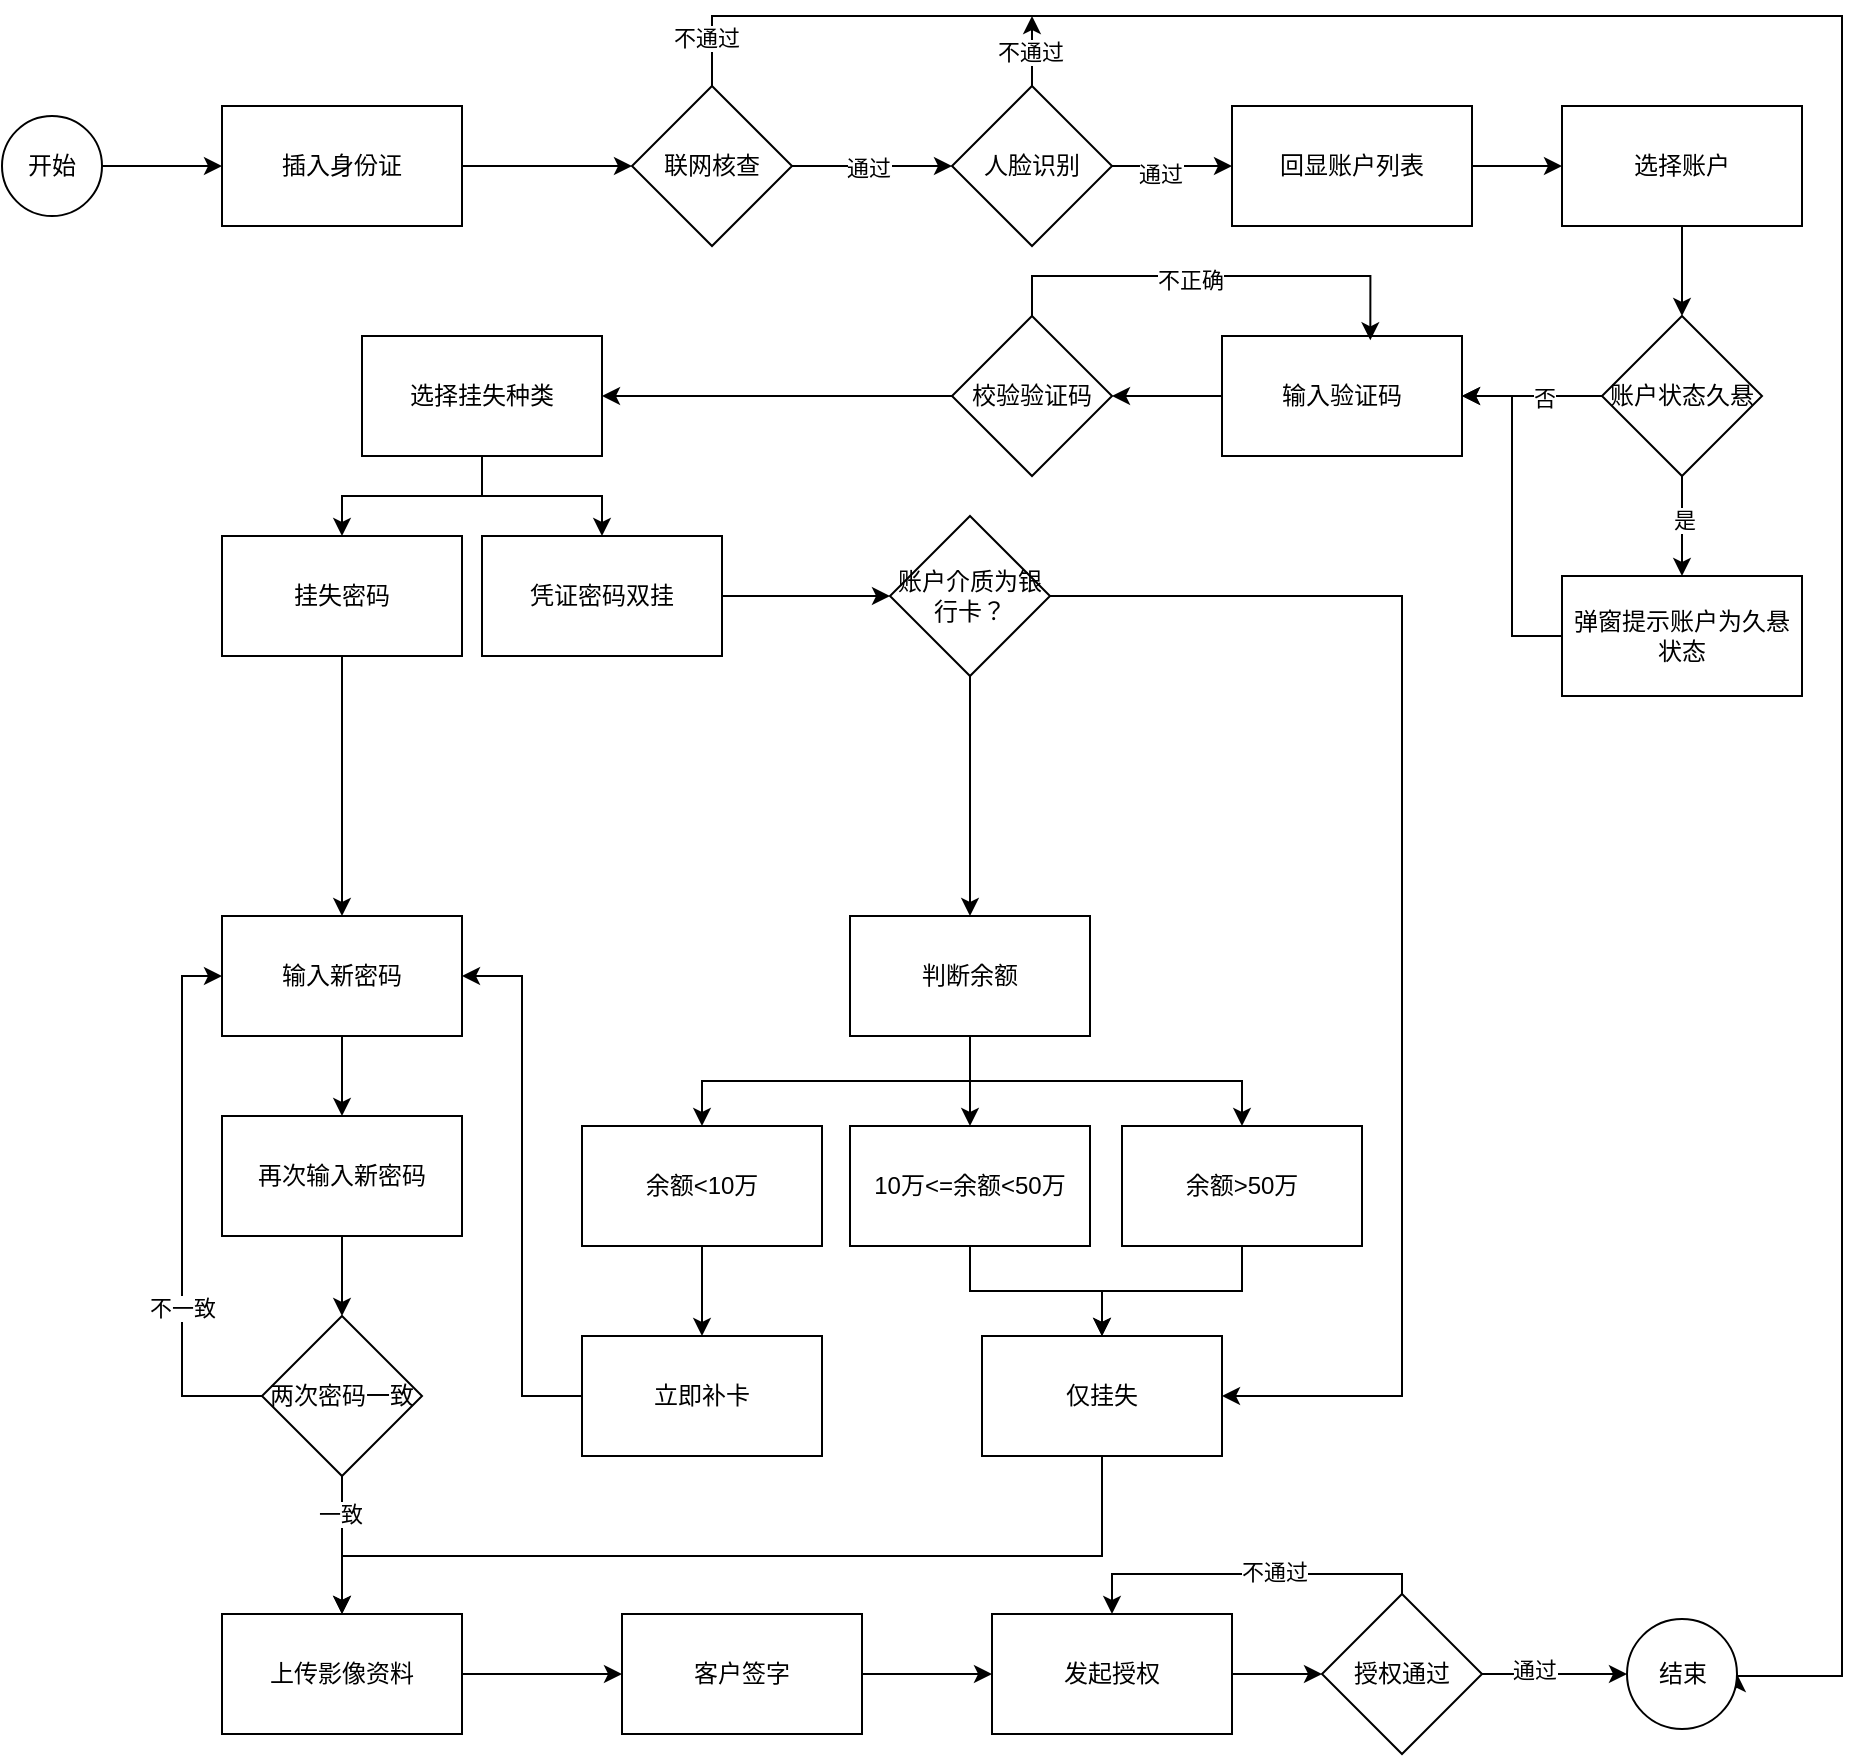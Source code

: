 <mxfile version="25.0.3">
  <diagram name="第 1 页" id="KlER4jMWqLEADxzepGhq">
    <mxGraphModel dx="1960" dy="879" grid="1" gridSize="10" guides="1" tooltips="1" connect="1" arrows="1" fold="1" page="1" pageScale="1" pageWidth="827" pageHeight="1169" math="0" shadow="0">
      <root>
        <mxCell id="0" />
        <mxCell id="1" parent="0" />
        <mxCell id="2QBvfWVRScokN3zeO-RB-6" value="" style="edgeStyle=orthogonalEdgeStyle;rounded=0;orthogonalLoop=1;jettySize=auto;html=1;" edge="1" parent="1" source="2QBvfWVRScokN3zeO-RB-1" target="2QBvfWVRScokN3zeO-RB-5">
          <mxGeometry relative="1" as="geometry" />
        </mxCell>
        <mxCell id="2QBvfWVRScokN3zeO-RB-1" value="开始" style="ellipse;whiteSpace=wrap;html=1;aspect=fixed;" vertex="1" parent="1">
          <mxGeometry x="70" y="110" width="50" height="50" as="geometry" />
        </mxCell>
        <mxCell id="2QBvfWVRScokN3zeO-RB-10" value="" style="edgeStyle=orthogonalEdgeStyle;rounded=0;orthogonalLoop=1;jettySize=auto;html=1;" edge="1" parent="1" source="2QBvfWVRScokN3zeO-RB-5" target="2QBvfWVRScokN3zeO-RB-9">
          <mxGeometry relative="1" as="geometry" />
        </mxCell>
        <mxCell id="2QBvfWVRScokN3zeO-RB-5" value="插入身份证" style="whiteSpace=wrap;html=1;" vertex="1" parent="1">
          <mxGeometry x="180" y="105" width="120" height="60" as="geometry" />
        </mxCell>
        <mxCell id="2QBvfWVRScokN3zeO-RB-12" value="" style="edgeStyle=orthogonalEdgeStyle;rounded=0;orthogonalLoop=1;jettySize=auto;html=1;" edge="1" parent="1" source="2QBvfWVRScokN3zeO-RB-9" target="2QBvfWVRScokN3zeO-RB-11">
          <mxGeometry relative="1" as="geometry" />
        </mxCell>
        <mxCell id="2QBvfWVRScokN3zeO-RB-36" value="通过" style="edgeLabel;html=1;align=center;verticalAlign=middle;resizable=0;points=[];" vertex="1" connectable="0" parent="2QBvfWVRScokN3zeO-RB-12">
          <mxGeometry x="-0.05" y="-1" relative="1" as="geometry">
            <mxPoint as="offset" />
          </mxGeometry>
        </mxCell>
        <mxCell id="2QBvfWVRScokN3zeO-RB-122" style="edgeStyle=orthogonalEdgeStyle;rounded=0;orthogonalLoop=1;jettySize=auto;html=1;entryX=1;entryY=0.5;entryDx=0;entryDy=0;" edge="1" parent="1" source="2QBvfWVRScokN3zeO-RB-9" target="2QBvfWVRScokN3zeO-RB-32">
          <mxGeometry relative="1" as="geometry">
            <Array as="points">
              <mxPoint x="425" y="60" />
              <mxPoint x="990" y="60" />
              <mxPoint x="990" y="890" />
            </Array>
          </mxGeometry>
        </mxCell>
        <mxCell id="2QBvfWVRScokN3zeO-RB-125" value="不通过" style="edgeLabel;html=1;align=center;verticalAlign=middle;resizable=0;points=[];" vertex="1" connectable="0" parent="2QBvfWVRScokN3zeO-RB-122">
          <mxGeometry x="-0.967" y="3" relative="1" as="geometry">
            <mxPoint as="offset" />
          </mxGeometry>
        </mxCell>
        <mxCell id="2QBvfWVRScokN3zeO-RB-9" value="联网核查" style="rhombus;whiteSpace=wrap;html=1;" vertex="1" parent="1">
          <mxGeometry x="385" y="95" width="80" height="80" as="geometry" />
        </mxCell>
        <mxCell id="2QBvfWVRScokN3zeO-RB-14" value="" style="edgeStyle=orthogonalEdgeStyle;rounded=0;orthogonalLoop=1;jettySize=auto;html=1;" edge="1" parent="1" source="2QBvfWVRScokN3zeO-RB-11" target="2QBvfWVRScokN3zeO-RB-13">
          <mxGeometry relative="1" as="geometry" />
        </mxCell>
        <mxCell id="2QBvfWVRScokN3zeO-RB-37" value="通过" style="edgeLabel;html=1;align=center;verticalAlign=middle;resizable=0;points=[];" vertex="1" connectable="0" parent="2QBvfWVRScokN3zeO-RB-14">
          <mxGeometry x="-0.2" y="-4" relative="1" as="geometry">
            <mxPoint as="offset" />
          </mxGeometry>
        </mxCell>
        <mxCell id="2QBvfWVRScokN3zeO-RB-123" style="edgeStyle=orthogonalEdgeStyle;rounded=0;orthogonalLoop=1;jettySize=auto;html=1;" edge="1" parent="1" source="2QBvfWVRScokN3zeO-RB-11">
          <mxGeometry relative="1" as="geometry">
            <mxPoint x="585" y="60" as="targetPoint" />
          </mxGeometry>
        </mxCell>
        <mxCell id="2QBvfWVRScokN3zeO-RB-124" value="不通过" style="edgeLabel;html=1;align=center;verticalAlign=middle;resizable=0;points=[];" vertex="1" connectable="0" parent="2QBvfWVRScokN3zeO-RB-123">
          <mxGeometry x="-0.155" y="1" relative="1" as="geometry">
            <mxPoint y="-2" as="offset" />
          </mxGeometry>
        </mxCell>
        <mxCell id="2QBvfWVRScokN3zeO-RB-11" value="人脸识别" style="rhombus;whiteSpace=wrap;html=1;" vertex="1" parent="1">
          <mxGeometry x="545" y="95" width="80" height="80" as="geometry" />
        </mxCell>
        <mxCell id="2QBvfWVRScokN3zeO-RB-115" value="" style="edgeStyle=orthogonalEdgeStyle;rounded=0;orthogonalLoop=1;jettySize=auto;html=1;" edge="1" parent="1" source="2QBvfWVRScokN3zeO-RB-13" target="2QBvfWVRScokN3zeO-RB-114">
          <mxGeometry relative="1" as="geometry" />
        </mxCell>
        <mxCell id="2QBvfWVRScokN3zeO-RB-13" value="回显账户列表" style="whiteSpace=wrap;html=1;" vertex="1" parent="1">
          <mxGeometry x="685" y="105" width="120" height="60" as="geometry" />
        </mxCell>
        <mxCell id="2QBvfWVRScokN3zeO-RB-32" value="结束" style="ellipse;whiteSpace=wrap;html=1;" vertex="1" parent="1">
          <mxGeometry x="882.5" y="861.5" width="55" height="55" as="geometry" />
        </mxCell>
        <mxCell id="2QBvfWVRScokN3zeO-RB-60" value="" style="edgeStyle=orthogonalEdgeStyle;rounded=0;orthogonalLoop=1;jettySize=auto;html=1;" edge="1" parent="1" source="2QBvfWVRScokN3zeO-RB-57" target="2QBvfWVRScokN3zeO-RB-59">
          <mxGeometry relative="1" as="geometry" />
        </mxCell>
        <mxCell id="2QBvfWVRScokN3zeO-RB-57" value="输入验证码" style="whiteSpace=wrap;html=1;" vertex="1" parent="1">
          <mxGeometry x="680" y="220" width="120" height="60" as="geometry" />
        </mxCell>
        <mxCell id="2QBvfWVRScokN3zeO-RB-63" value="" style="edgeStyle=orthogonalEdgeStyle;rounded=0;orthogonalLoop=1;jettySize=auto;html=1;" edge="1" parent="1" source="2QBvfWVRScokN3zeO-RB-59" target="2QBvfWVRScokN3zeO-RB-62">
          <mxGeometry relative="1" as="geometry" />
        </mxCell>
        <mxCell id="2QBvfWVRScokN3zeO-RB-59" value="校验验证码" style="rhombus;whiteSpace=wrap;html=1;" vertex="1" parent="1">
          <mxGeometry x="545" y="210" width="80" height="80" as="geometry" />
        </mxCell>
        <mxCell id="2QBvfWVRScokN3zeO-RB-65" value="" style="edgeStyle=orthogonalEdgeStyle;rounded=0;orthogonalLoop=1;jettySize=auto;html=1;" edge="1" parent="1" source="2QBvfWVRScokN3zeO-RB-62" target="2QBvfWVRScokN3zeO-RB-64">
          <mxGeometry relative="1" as="geometry" />
        </mxCell>
        <mxCell id="2QBvfWVRScokN3zeO-RB-85" value="" style="edgeStyle=orthogonalEdgeStyle;rounded=0;orthogonalLoop=1;jettySize=auto;html=1;" edge="1" parent="1" source="2QBvfWVRScokN3zeO-RB-62" target="2QBvfWVRScokN3zeO-RB-66">
          <mxGeometry relative="1" as="geometry" />
        </mxCell>
        <mxCell id="2QBvfWVRScokN3zeO-RB-62" value="选择挂失种类" style="whiteSpace=wrap;html=1;" vertex="1" parent="1">
          <mxGeometry x="250" y="220" width="120" height="60" as="geometry" />
        </mxCell>
        <mxCell id="2QBvfWVRScokN3zeO-RB-69" value="" style="edgeStyle=orthogonalEdgeStyle;rounded=0;orthogonalLoop=1;jettySize=auto;html=1;" edge="1" parent="1" source="2QBvfWVRScokN3zeO-RB-64" target="2QBvfWVRScokN3zeO-RB-68">
          <mxGeometry relative="1" as="geometry" />
        </mxCell>
        <mxCell id="2QBvfWVRScokN3zeO-RB-64" value="挂失密码" style="whiteSpace=wrap;html=1;" vertex="1" parent="1">
          <mxGeometry x="180" y="320" width="120" height="60" as="geometry" />
        </mxCell>
        <mxCell id="2QBvfWVRScokN3zeO-RB-130" value="" style="edgeStyle=orthogonalEdgeStyle;rounded=0;orthogonalLoop=1;jettySize=auto;html=1;" edge="1" parent="1" source="2QBvfWVRScokN3zeO-RB-66" target="2QBvfWVRScokN3zeO-RB-129">
          <mxGeometry relative="1" as="geometry" />
        </mxCell>
        <mxCell id="2QBvfWVRScokN3zeO-RB-66" value="凭证密码双挂" style="whiteSpace=wrap;html=1;" vertex="1" parent="1">
          <mxGeometry x="310" y="320" width="120" height="60" as="geometry" />
        </mxCell>
        <mxCell id="2QBvfWVRScokN3zeO-RB-71" value="" style="edgeStyle=orthogonalEdgeStyle;rounded=0;orthogonalLoop=1;jettySize=auto;html=1;" edge="1" parent="1" source="2QBvfWVRScokN3zeO-RB-68" target="2QBvfWVRScokN3zeO-RB-70">
          <mxGeometry relative="1" as="geometry" />
        </mxCell>
        <mxCell id="2QBvfWVRScokN3zeO-RB-68" value="输入新密码" style="whiteSpace=wrap;html=1;" vertex="1" parent="1">
          <mxGeometry x="180" y="510" width="120" height="60" as="geometry" />
        </mxCell>
        <mxCell id="2QBvfWVRScokN3zeO-RB-73" value="" style="edgeStyle=orthogonalEdgeStyle;rounded=0;orthogonalLoop=1;jettySize=auto;html=1;" edge="1" parent="1" source="2QBvfWVRScokN3zeO-RB-70" target="2QBvfWVRScokN3zeO-RB-72">
          <mxGeometry relative="1" as="geometry" />
        </mxCell>
        <mxCell id="2QBvfWVRScokN3zeO-RB-70" value="再次输入新密码" style="whiteSpace=wrap;html=1;" vertex="1" parent="1">
          <mxGeometry x="180" y="610" width="120" height="60" as="geometry" />
        </mxCell>
        <mxCell id="2QBvfWVRScokN3zeO-RB-95" value="" style="edgeStyle=orthogonalEdgeStyle;rounded=0;orthogonalLoop=1;jettySize=auto;html=1;" edge="1" parent="1" source="2QBvfWVRScokN3zeO-RB-72" target="2QBvfWVRScokN3zeO-RB-94">
          <mxGeometry relative="1" as="geometry" />
        </mxCell>
        <mxCell id="2QBvfWVRScokN3zeO-RB-107" value="一致" style="edgeLabel;html=1;align=center;verticalAlign=middle;resizable=0;points=[];" vertex="1" connectable="0" parent="2QBvfWVRScokN3zeO-RB-95">
          <mxGeometry x="-0.45" y="-1" relative="1" as="geometry">
            <mxPoint as="offset" />
          </mxGeometry>
        </mxCell>
        <mxCell id="2QBvfWVRScokN3zeO-RB-108" style="edgeStyle=orthogonalEdgeStyle;rounded=0;orthogonalLoop=1;jettySize=auto;html=1;entryX=0;entryY=0.5;entryDx=0;entryDy=0;exitX=0;exitY=0.5;exitDx=0;exitDy=0;" edge="1" parent="1" source="2QBvfWVRScokN3zeO-RB-72" target="2QBvfWVRScokN3zeO-RB-68">
          <mxGeometry relative="1" as="geometry" />
        </mxCell>
        <mxCell id="2QBvfWVRScokN3zeO-RB-109" value="不一致" style="edgeLabel;html=1;align=center;verticalAlign=middle;resizable=0;points=[];" vertex="1" connectable="0" parent="2QBvfWVRScokN3zeO-RB-108">
          <mxGeometry x="-0.378" relative="1" as="geometry">
            <mxPoint as="offset" />
          </mxGeometry>
        </mxCell>
        <mxCell id="2QBvfWVRScokN3zeO-RB-72" value="两次密码一致" style="rhombus;whiteSpace=wrap;html=1;" vertex="1" parent="1">
          <mxGeometry x="200" y="710" width="80" height="80" as="geometry" />
        </mxCell>
        <mxCell id="2QBvfWVRScokN3zeO-RB-81" value="" style="edgeStyle=orthogonalEdgeStyle;rounded=0;orthogonalLoop=1;jettySize=auto;html=1;" edge="1" parent="1" source="2QBvfWVRScokN3zeO-RB-78" target="2QBvfWVRScokN3zeO-RB-80">
          <mxGeometry relative="1" as="geometry" />
        </mxCell>
        <mxCell id="2QBvfWVRScokN3zeO-RB-89" value="" style="edgeStyle=orthogonalEdgeStyle;rounded=0;orthogonalLoop=1;jettySize=auto;html=1;exitX=0.5;exitY=1;exitDx=0;exitDy=0;" edge="1" parent="1" source="2QBvfWVRScokN3zeO-RB-78" target="2QBvfWVRScokN3zeO-RB-88">
          <mxGeometry relative="1" as="geometry" />
        </mxCell>
        <mxCell id="2QBvfWVRScokN3zeO-RB-91" value="" style="edgeStyle=orthogonalEdgeStyle;rounded=0;orthogonalLoop=1;jettySize=auto;html=1;exitX=0.5;exitY=1;exitDx=0;exitDy=0;" edge="1" parent="1" source="2QBvfWVRScokN3zeO-RB-78" target="2QBvfWVRScokN3zeO-RB-90">
          <mxGeometry relative="1" as="geometry" />
        </mxCell>
        <mxCell id="2QBvfWVRScokN3zeO-RB-78" value="判断余额" style="whiteSpace=wrap;html=1;" vertex="1" parent="1">
          <mxGeometry x="494" y="510" width="120" height="60" as="geometry" />
        </mxCell>
        <mxCell id="2QBvfWVRScokN3zeO-RB-111" style="edgeStyle=orthogonalEdgeStyle;rounded=0;orthogonalLoop=1;jettySize=auto;html=1;entryX=0.5;entryY=0;entryDx=0;entryDy=0;" edge="1" parent="1" source="2QBvfWVRScokN3zeO-RB-80" target="2QBvfWVRScokN3zeO-RB-110">
          <mxGeometry relative="1" as="geometry" />
        </mxCell>
        <mxCell id="2QBvfWVRScokN3zeO-RB-80" value="10万&amp;lt;=余额&amp;lt;50万" style="whiteSpace=wrap;html=1;" vertex="1" parent="1">
          <mxGeometry x="494" y="615" width="120" height="60" as="geometry" />
        </mxCell>
        <mxCell id="2QBvfWVRScokN3zeO-RB-93" style="edgeStyle=orthogonalEdgeStyle;rounded=0;orthogonalLoop=1;jettySize=auto;html=1;entryX=1;entryY=0.5;entryDx=0;entryDy=0;" edge="1" parent="1" source="2QBvfWVRScokN3zeO-RB-86" target="2QBvfWVRScokN3zeO-RB-68">
          <mxGeometry relative="1" as="geometry" />
        </mxCell>
        <mxCell id="2QBvfWVRScokN3zeO-RB-86" value="立即补卡" style="whiteSpace=wrap;html=1;" vertex="1" parent="1">
          <mxGeometry x="360" y="720" width="120" height="60" as="geometry" />
        </mxCell>
        <mxCell id="2QBvfWVRScokN3zeO-RB-112" style="edgeStyle=orthogonalEdgeStyle;rounded=0;orthogonalLoop=1;jettySize=auto;html=1;entryX=0.5;entryY=0;entryDx=0;entryDy=0;" edge="1" parent="1" source="2QBvfWVRScokN3zeO-RB-88" target="2QBvfWVRScokN3zeO-RB-110">
          <mxGeometry relative="1" as="geometry" />
        </mxCell>
        <mxCell id="2QBvfWVRScokN3zeO-RB-88" value="余额&amp;gt;50万" style="whiteSpace=wrap;html=1;" vertex="1" parent="1">
          <mxGeometry x="630" y="615" width="120" height="60" as="geometry" />
        </mxCell>
        <mxCell id="2QBvfWVRScokN3zeO-RB-92" value="" style="edgeStyle=orthogonalEdgeStyle;rounded=0;orthogonalLoop=1;jettySize=auto;html=1;" edge="1" parent="1" source="2QBvfWVRScokN3zeO-RB-90" target="2QBvfWVRScokN3zeO-RB-86">
          <mxGeometry relative="1" as="geometry" />
        </mxCell>
        <mxCell id="2QBvfWVRScokN3zeO-RB-90" value="余额&amp;lt;10万" style="whiteSpace=wrap;html=1;" vertex="1" parent="1">
          <mxGeometry x="360" y="615" width="120" height="60" as="geometry" />
        </mxCell>
        <mxCell id="2QBvfWVRScokN3zeO-RB-97" value="" style="edgeStyle=orthogonalEdgeStyle;rounded=0;orthogonalLoop=1;jettySize=auto;html=1;" edge="1" parent="1" source="2QBvfWVRScokN3zeO-RB-94" target="2QBvfWVRScokN3zeO-RB-96">
          <mxGeometry relative="1" as="geometry" />
        </mxCell>
        <mxCell id="2QBvfWVRScokN3zeO-RB-94" value="上传影像资料" style="whiteSpace=wrap;html=1;" vertex="1" parent="1">
          <mxGeometry x="180" y="859" width="120" height="60" as="geometry" />
        </mxCell>
        <mxCell id="2QBvfWVRScokN3zeO-RB-101" value="" style="edgeStyle=orthogonalEdgeStyle;rounded=0;orthogonalLoop=1;jettySize=auto;html=1;" edge="1" parent="1" source="2QBvfWVRScokN3zeO-RB-96" target="2QBvfWVRScokN3zeO-RB-100">
          <mxGeometry relative="1" as="geometry" />
        </mxCell>
        <mxCell id="2QBvfWVRScokN3zeO-RB-96" value="客户签字" style="whiteSpace=wrap;html=1;" vertex="1" parent="1">
          <mxGeometry x="380" y="859" width="120" height="60" as="geometry" />
        </mxCell>
        <mxCell id="2QBvfWVRScokN3zeO-RB-103" value="" style="edgeStyle=orthogonalEdgeStyle;rounded=0;orthogonalLoop=1;jettySize=auto;html=1;" edge="1" parent="1" source="2QBvfWVRScokN3zeO-RB-98" target="2QBvfWVRScokN3zeO-RB-32">
          <mxGeometry relative="1" as="geometry" />
        </mxCell>
        <mxCell id="2QBvfWVRScokN3zeO-RB-106" value="通过" style="edgeLabel;html=1;align=center;verticalAlign=middle;resizable=0;points=[];" vertex="1" connectable="0" parent="2QBvfWVRScokN3zeO-RB-103">
          <mxGeometry x="-0.284" y="2" relative="1" as="geometry">
            <mxPoint as="offset" />
          </mxGeometry>
        </mxCell>
        <mxCell id="2QBvfWVRScokN3zeO-RB-104" style="edgeStyle=orthogonalEdgeStyle;rounded=0;orthogonalLoop=1;jettySize=auto;html=1;entryX=0.5;entryY=0;entryDx=0;entryDy=0;" edge="1" parent="1" source="2QBvfWVRScokN3zeO-RB-98" target="2QBvfWVRScokN3zeO-RB-100">
          <mxGeometry relative="1" as="geometry">
            <Array as="points">
              <mxPoint x="770" y="839" />
              <mxPoint x="625" y="839" />
            </Array>
          </mxGeometry>
        </mxCell>
        <mxCell id="2QBvfWVRScokN3zeO-RB-105" value="不通过" style="edgeLabel;html=1;align=center;verticalAlign=middle;resizable=0;points=[];" vertex="1" connectable="0" parent="2QBvfWVRScokN3zeO-RB-104">
          <mxGeometry x="-0.154" y="-1" relative="1" as="geometry">
            <mxPoint as="offset" />
          </mxGeometry>
        </mxCell>
        <mxCell id="2QBvfWVRScokN3zeO-RB-98" value="授权通过" style="rhombus;whiteSpace=wrap;html=1;" vertex="1" parent="1">
          <mxGeometry x="730" y="849" width="80" height="80" as="geometry" />
        </mxCell>
        <mxCell id="2QBvfWVRScokN3zeO-RB-102" value="" style="edgeStyle=orthogonalEdgeStyle;rounded=0;orthogonalLoop=1;jettySize=auto;html=1;" edge="1" parent="1" source="2QBvfWVRScokN3zeO-RB-100" target="2QBvfWVRScokN3zeO-RB-98">
          <mxGeometry relative="1" as="geometry" />
        </mxCell>
        <mxCell id="2QBvfWVRScokN3zeO-RB-100" value="发起授权" style="whiteSpace=wrap;html=1;" vertex="1" parent="1">
          <mxGeometry x="565" y="859" width="120" height="60" as="geometry" />
        </mxCell>
        <mxCell id="2QBvfWVRScokN3zeO-RB-113" style="edgeStyle=orthogonalEdgeStyle;rounded=0;orthogonalLoop=1;jettySize=auto;html=1;entryX=0.5;entryY=0;entryDx=0;entryDy=0;" edge="1" parent="1" source="2QBvfWVRScokN3zeO-RB-110" target="2QBvfWVRScokN3zeO-RB-94">
          <mxGeometry relative="1" as="geometry">
            <Array as="points">
              <mxPoint x="620" y="830" />
              <mxPoint x="240" y="830" />
            </Array>
          </mxGeometry>
        </mxCell>
        <mxCell id="2QBvfWVRScokN3zeO-RB-110" value="仅挂失" style="whiteSpace=wrap;html=1;" vertex="1" parent="1">
          <mxGeometry x="560" y="720" width="120" height="60" as="geometry" />
        </mxCell>
        <mxCell id="2QBvfWVRScokN3zeO-RB-117" value="" style="edgeStyle=orthogonalEdgeStyle;rounded=0;orthogonalLoop=1;jettySize=auto;html=1;" edge="1" parent="1" source="2QBvfWVRScokN3zeO-RB-114" target="2QBvfWVRScokN3zeO-RB-116">
          <mxGeometry relative="1" as="geometry" />
        </mxCell>
        <mxCell id="2QBvfWVRScokN3zeO-RB-114" value="选择账户" style="whiteSpace=wrap;html=1;" vertex="1" parent="1">
          <mxGeometry x="850" y="105" width="120" height="60" as="geometry" />
        </mxCell>
        <mxCell id="2QBvfWVRScokN3zeO-RB-118" value="" style="edgeStyle=orthogonalEdgeStyle;rounded=0;orthogonalLoop=1;jettySize=auto;html=1;" edge="1" parent="1" source="2QBvfWVRScokN3zeO-RB-116" target="2QBvfWVRScokN3zeO-RB-57">
          <mxGeometry relative="1" as="geometry" />
        </mxCell>
        <mxCell id="2QBvfWVRScokN3zeO-RB-119" value="否" style="edgeLabel;html=1;align=center;verticalAlign=middle;resizable=0;points=[];" vertex="1" connectable="0" parent="2QBvfWVRScokN3zeO-RB-118">
          <mxGeometry x="-0.171" y="1" relative="1" as="geometry">
            <mxPoint as="offset" />
          </mxGeometry>
        </mxCell>
        <mxCell id="2QBvfWVRScokN3zeO-RB-134" value="" style="edgeStyle=orthogonalEdgeStyle;rounded=0;orthogonalLoop=1;jettySize=auto;html=1;" edge="1" parent="1" source="2QBvfWVRScokN3zeO-RB-116" target="2QBvfWVRScokN3zeO-RB-133">
          <mxGeometry relative="1" as="geometry" />
        </mxCell>
        <mxCell id="2QBvfWVRScokN3zeO-RB-136" value="是" style="edgeLabel;html=1;align=center;verticalAlign=middle;resizable=0;points=[];" vertex="1" connectable="0" parent="2QBvfWVRScokN3zeO-RB-134">
          <mxGeometry x="-0.137" y="1" relative="1" as="geometry">
            <mxPoint as="offset" />
          </mxGeometry>
        </mxCell>
        <mxCell id="2QBvfWVRScokN3zeO-RB-116" value="账户状态久悬" style="rhombus;whiteSpace=wrap;html=1;" vertex="1" parent="1">
          <mxGeometry x="870" y="210" width="80" height="80" as="geometry" />
        </mxCell>
        <mxCell id="2QBvfWVRScokN3zeO-RB-127" style="edgeStyle=orthogonalEdgeStyle;rounded=0;orthogonalLoop=1;jettySize=auto;html=1;entryX=0.618;entryY=0.036;entryDx=0;entryDy=0;entryPerimeter=0;" edge="1" parent="1" source="2QBvfWVRScokN3zeO-RB-59" target="2QBvfWVRScokN3zeO-RB-57">
          <mxGeometry relative="1" as="geometry">
            <Array as="points">
              <mxPoint x="585" y="190" />
              <mxPoint x="754" y="190" />
            </Array>
          </mxGeometry>
        </mxCell>
        <mxCell id="2QBvfWVRScokN3zeO-RB-128" value="不正确" style="edgeLabel;html=1;align=center;verticalAlign=middle;resizable=0;points=[];" vertex="1" connectable="0" parent="2QBvfWVRScokN3zeO-RB-127">
          <mxGeometry x="-0.11" y="-2" relative="1" as="geometry">
            <mxPoint as="offset" />
          </mxGeometry>
        </mxCell>
        <mxCell id="2QBvfWVRScokN3zeO-RB-131" style="edgeStyle=orthogonalEdgeStyle;rounded=0;orthogonalLoop=1;jettySize=auto;html=1;" edge="1" parent="1" source="2QBvfWVRScokN3zeO-RB-129" target="2QBvfWVRScokN3zeO-RB-78">
          <mxGeometry relative="1" as="geometry" />
        </mxCell>
        <mxCell id="2QBvfWVRScokN3zeO-RB-132" style="edgeStyle=orthogonalEdgeStyle;rounded=0;orthogonalLoop=1;jettySize=auto;html=1;entryX=1;entryY=0.5;entryDx=0;entryDy=0;" edge="1" parent="1" source="2QBvfWVRScokN3zeO-RB-129" target="2QBvfWVRScokN3zeO-RB-110">
          <mxGeometry relative="1" as="geometry">
            <Array as="points">
              <mxPoint x="770" y="350" />
              <mxPoint x="770" y="750" />
            </Array>
          </mxGeometry>
        </mxCell>
        <mxCell id="2QBvfWVRScokN3zeO-RB-129" value="账户介质为银行卡？" style="rhombus;whiteSpace=wrap;html=1;" vertex="1" parent="1">
          <mxGeometry x="514" y="310" width="80" height="80" as="geometry" />
        </mxCell>
        <mxCell id="2QBvfWVRScokN3zeO-RB-137" style="edgeStyle=orthogonalEdgeStyle;rounded=0;orthogonalLoop=1;jettySize=auto;html=1;entryX=1;entryY=0.5;entryDx=0;entryDy=0;" edge="1" parent="1" source="2QBvfWVRScokN3zeO-RB-133" target="2QBvfWVRScokN3zeO-RB-57">
          <mxGeometry relative="1" as="geometry" />
        </mxCell>
        <mxCell id="2QBvfWVRScokN3zeO-RB-133" value="弹窗提示账户为久悬状态" style="whiteSpace=wrap;html=1;" vertex="1" parent="1">
          <mxGeometry x="850" y="340" width="120" height="60" as="geometry" />
        </mxCell>
      </root>
    </mxGraphModel>
  </diagram>
</mxfile>
